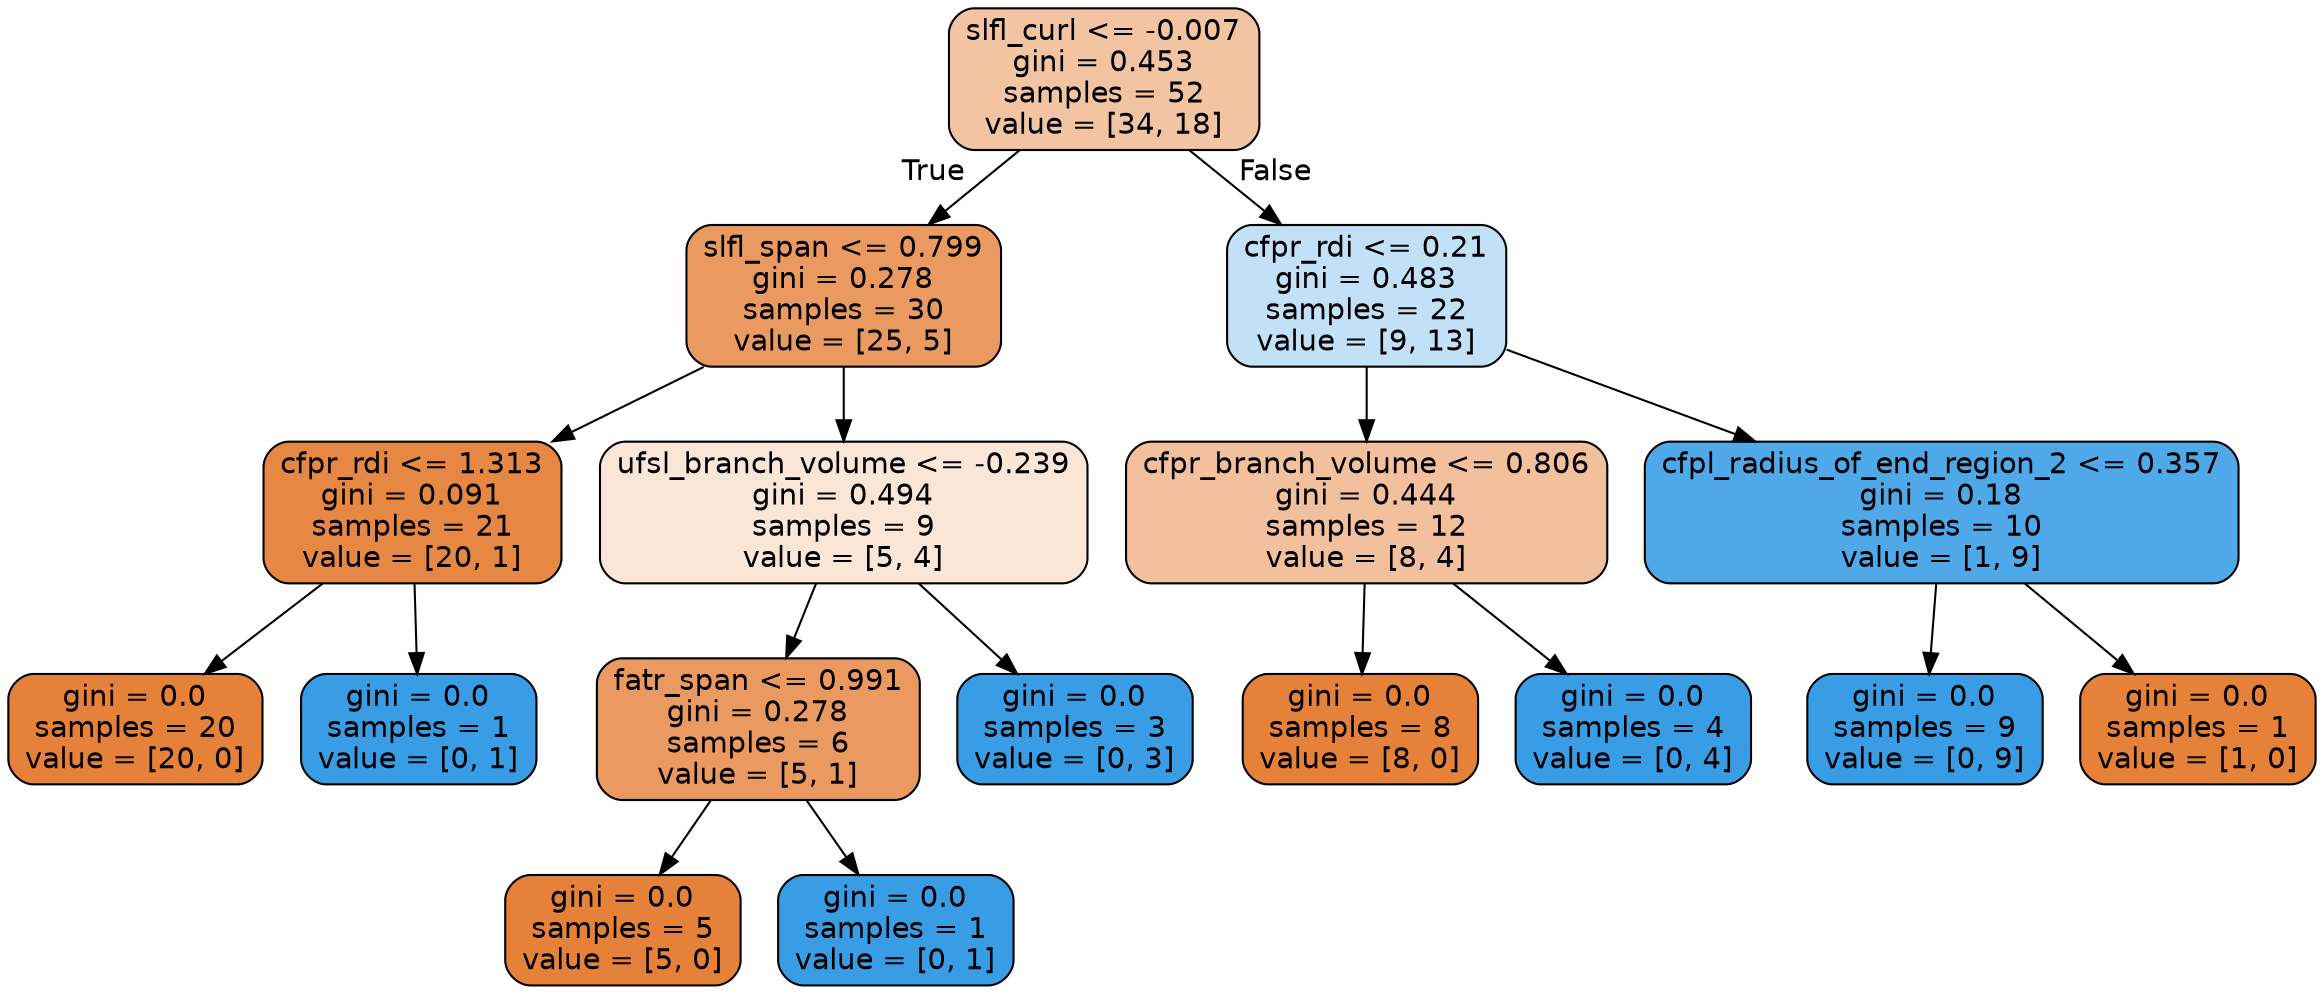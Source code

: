 digraph Tree {
node [shape=box, style="filled, rounded", color="black", fontname="helvetica"] ;
edge [fontname="helvetica"] ;
0 [label="slfl_curl <= -0.007\ngini = 0.453\nsamples = 52\nvalue = [34, 18]", fillcolor="#f3c4a2"] ;
1 [label="slfl_span <= 0.799\ngini = 0.278\nsamples = 30\nvalue = [25, 5]", fillcolor="#ea9a61"] ;
0 -> 1 [labeldistance=2.5, labelangle=45, headlabel="True"] ;
2 [label="cfpr_rdi <= 1.313\ngini = 0.091\nsamples = 21\nvalue = [20, 1]", fillcolor="#e68743"] ;
1 -> 2 ;
3 [label="gini = 0.0\nsamples = 20\nvalue = [20, 0]", fillcolor="#e58139"] ;
2 -> 3 ;
4 [label="gini = 0.0\nsamples = 1\nvalue = [0, 1]", fillcolor="#399de5"] ;
2 -> 4 ;
5 [label="ufsl_branch_volume <= -0.239\ngini = 0.494\nsamples = 9\nvalue = [5, 4]", fillcolor="#fae6d7"] ;
1 -> 5 ;
6 [label="fatr_span <= 0.991\ngini = 0.278\nsamples = 6\nvalue = [5, 1]", fillcolor="#ea9a61"] ;
5 -> 6 ;
7 [label="gini = 0.0\nsamples = 5\nvalue = [5, 0]", fillcolor="#e58139"] ;
6 -> 7 ;
8 [label="gini = 0.0\nsamples = 1\nvalue = [0, 1]", fillcolor="#399de5"] ;
6 -> 8 ;
9 [label="gini = 0.0\nsamples = 3\nvalue = [0, 3]", fillcolor="#399de5"] ;
5 -> 9 ;
10 [label="cfpr_rdi <= 0.21\ngini = 0.483\nsamples = 22\nvalue = [9, 13]", fillcolor="#c2e1f7"] ;
0 -> 10 [labeldistance=2.5, labelangle=-45, headlabel="False"] ;
11 [label="cfpr_branch_volume <= 0.806\ngini = 0.444\nsamples = 12\nvalue = [8, 4]", fillcolor="#f2c09c"] ;
10 -> 11 ;
12 [label="gini = 0.0\nsamples = 8\nvalue = [8, 0]", fillcolor="#e58139"] ;
11 -> 12 ;
13 [label="gini = 0.0\nsamples = 4\nvalue = [0, 4]", fillcolor="#399de5"] ;
11 -> 13 ;
14 [label="cfpl_radius_of_end_region_2 <= 0.357\ngini = 0.18\nsamples = 10\nvalue = [1, 9]", fillcolor="#4fa8e8"] ;
10 -> 14 ;
15 [label="gini = 0.0\nsamples = 9\nvalue = [0, 9]", fillcolor="#399de5"] ;
14 -> 15 ;
16 [label="gini = 0.0\nsamples = 1\nvalue = [1, 0]", fillcolor="#e58139"] ;
14 -> 16 ;
}